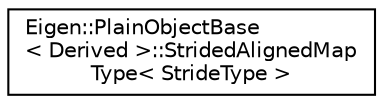 digraph "Graphical Class Hierarchy"
{
  edge [fontname="Helvetica",fontsize="10",labelfontname="Helvetica",labelfontsize="10"];
  node [fontname="Helvetica",fontsize="10",shape=record];
  rankdir="LR";
  Node1 [label="Eigen::PlainObjectBase\l\< Derived \>::StridedAlignedMap\lType\< StrideType \>",height=0.2,width=0.4,color="black", fillcolor="white", style="filled",URL="$struct_eigen_1_1_plain_object_base_1_1_strided_aligned_map_type.html"];
}
